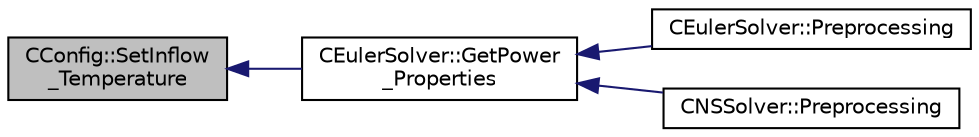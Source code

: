 digraph "CConfig::SetInflow_Temperature"
{
  edge [fontname="Helvetica",fontsize="10",labelfontname="Helvetica",labelfontsize="10"];
  node [fontname="Helvetica",fontsize="10",shape=record];
  rankdir="LR";
  Node14700 [label="CConfig::SetInflow\l_Temperature",height=0.2,width=0.4,color="black", fillcolor="grey75", style="filled", fontcolor="black"];
  Node14700 -> Node14701 [dir="back",color="midnightblue",fontsize="10",style="solid",fontname="Helvetica"];
  Node14701 [label="CEulerSolver::GetPower\l_Properties",height=0.2,width=0.4,color="black", fillcolor="white", style="filled",URL="$class_c_euler_solver.html#ad8b538a82e5a7a7e3903ec29954b1d07",tooltip="Compute the Fan face Mach number. "];
  Node14701 -> Node14702 [dir="back",color="midnightblue",fontsize="10",style="solid",fontname="Helvetica"];
  Node14702 [label="CEulerSolver::Preprocessing",height=0.2,width=0.4,color="black", fillcolor="white", style="filled",URL="$class_c_euler_solver.html#a8b89e1bfce33284c2d8f5f00f82f3f3f",tooltip="Compute primitive variables and their gradients. "];
  Node14701 -> Node14703 [dir="back",color="midnightblue",fontsize="10",style="solid",fontname="Helvetica"];
  Node14703 [label="CNSSolver::Preprocessing",height=0.2,width=0.4,color="black", fillcolor="white", style="filled",URL="$class_c_n_s_solver.html#a028c83d18cf8520dff2f9628d8a04e4b",tooltip="Restart residual and compute gradients. "];
}
